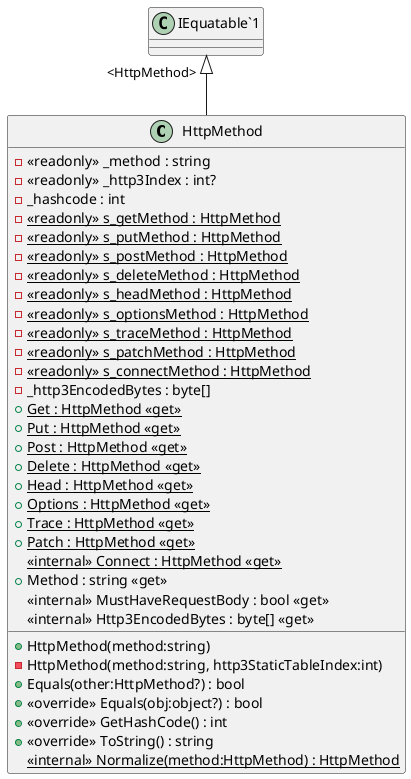 @startuml
class HttpMethod {
    - <<readonly>> _method : string
    - <<readonly>> _http3Index : int?
    - _hashcode : int
    - {static} <<readonly>> s_getMethod : HttpMethod
    - {static} <<readonly>> s_putMethod : HttpMethod
    - {static} <<readonly>> s_postMethod : HttpMethod
    - {static} <<readonly>> s_deleteMethod : HttpMethod
    - {static} <<readonly>> s_headMethod : HttpMethod
    - {static} <<readonly>> s_optionsMethod : HttpMethod
    - {static} <<readonly>> s_traceMethod : HttpMethod
    - {static} <<readonly>> s_patchMethod : HttpMethod
    - {static} <<readonly>> s_connectMethod : HttpMethod
    - _http3EncodedBytes : byte[]
    + {static} Get : HttpMethod <<get>>
    + {static} Put : HttpMethod <<get>>
    + {static} Post : HttpMethod <<get>>
    + {static} Delete : HttpMethod <<get>>
    + {static} Head : HttpMethod <<get>>
    + {static} Options : HttpMethod <<get>>
    + {static} Trace : HttpMethod <<get>>
    + {static} Patch : HttpMethod <<get>>
    <<internal>> {static} Connect : HttpMethod <<get>>
    + Method : string <<get>>
    + HttpMethod(method:string)
    - HttpMethod(method:string, http3StaticTableIndex:int)
    + Equals(other:HttpMethod?) : bool
    + <<override>> Equals(obj:object?) : bool
    + <<override>> GetHashCode() : int
    + <<override>> ToString() : string
    <<internal>> {static} Normalize(method:HttpMethod) : HttpMethod
    <<internal>> MustHaveRequestBody : bool <<get>>
    <<internal>> Http3EncodedBytes : byte[] <<get>>
}
"IEquatable`1" "<HttpMethod>" <|-- HttpMethod
@enduml
